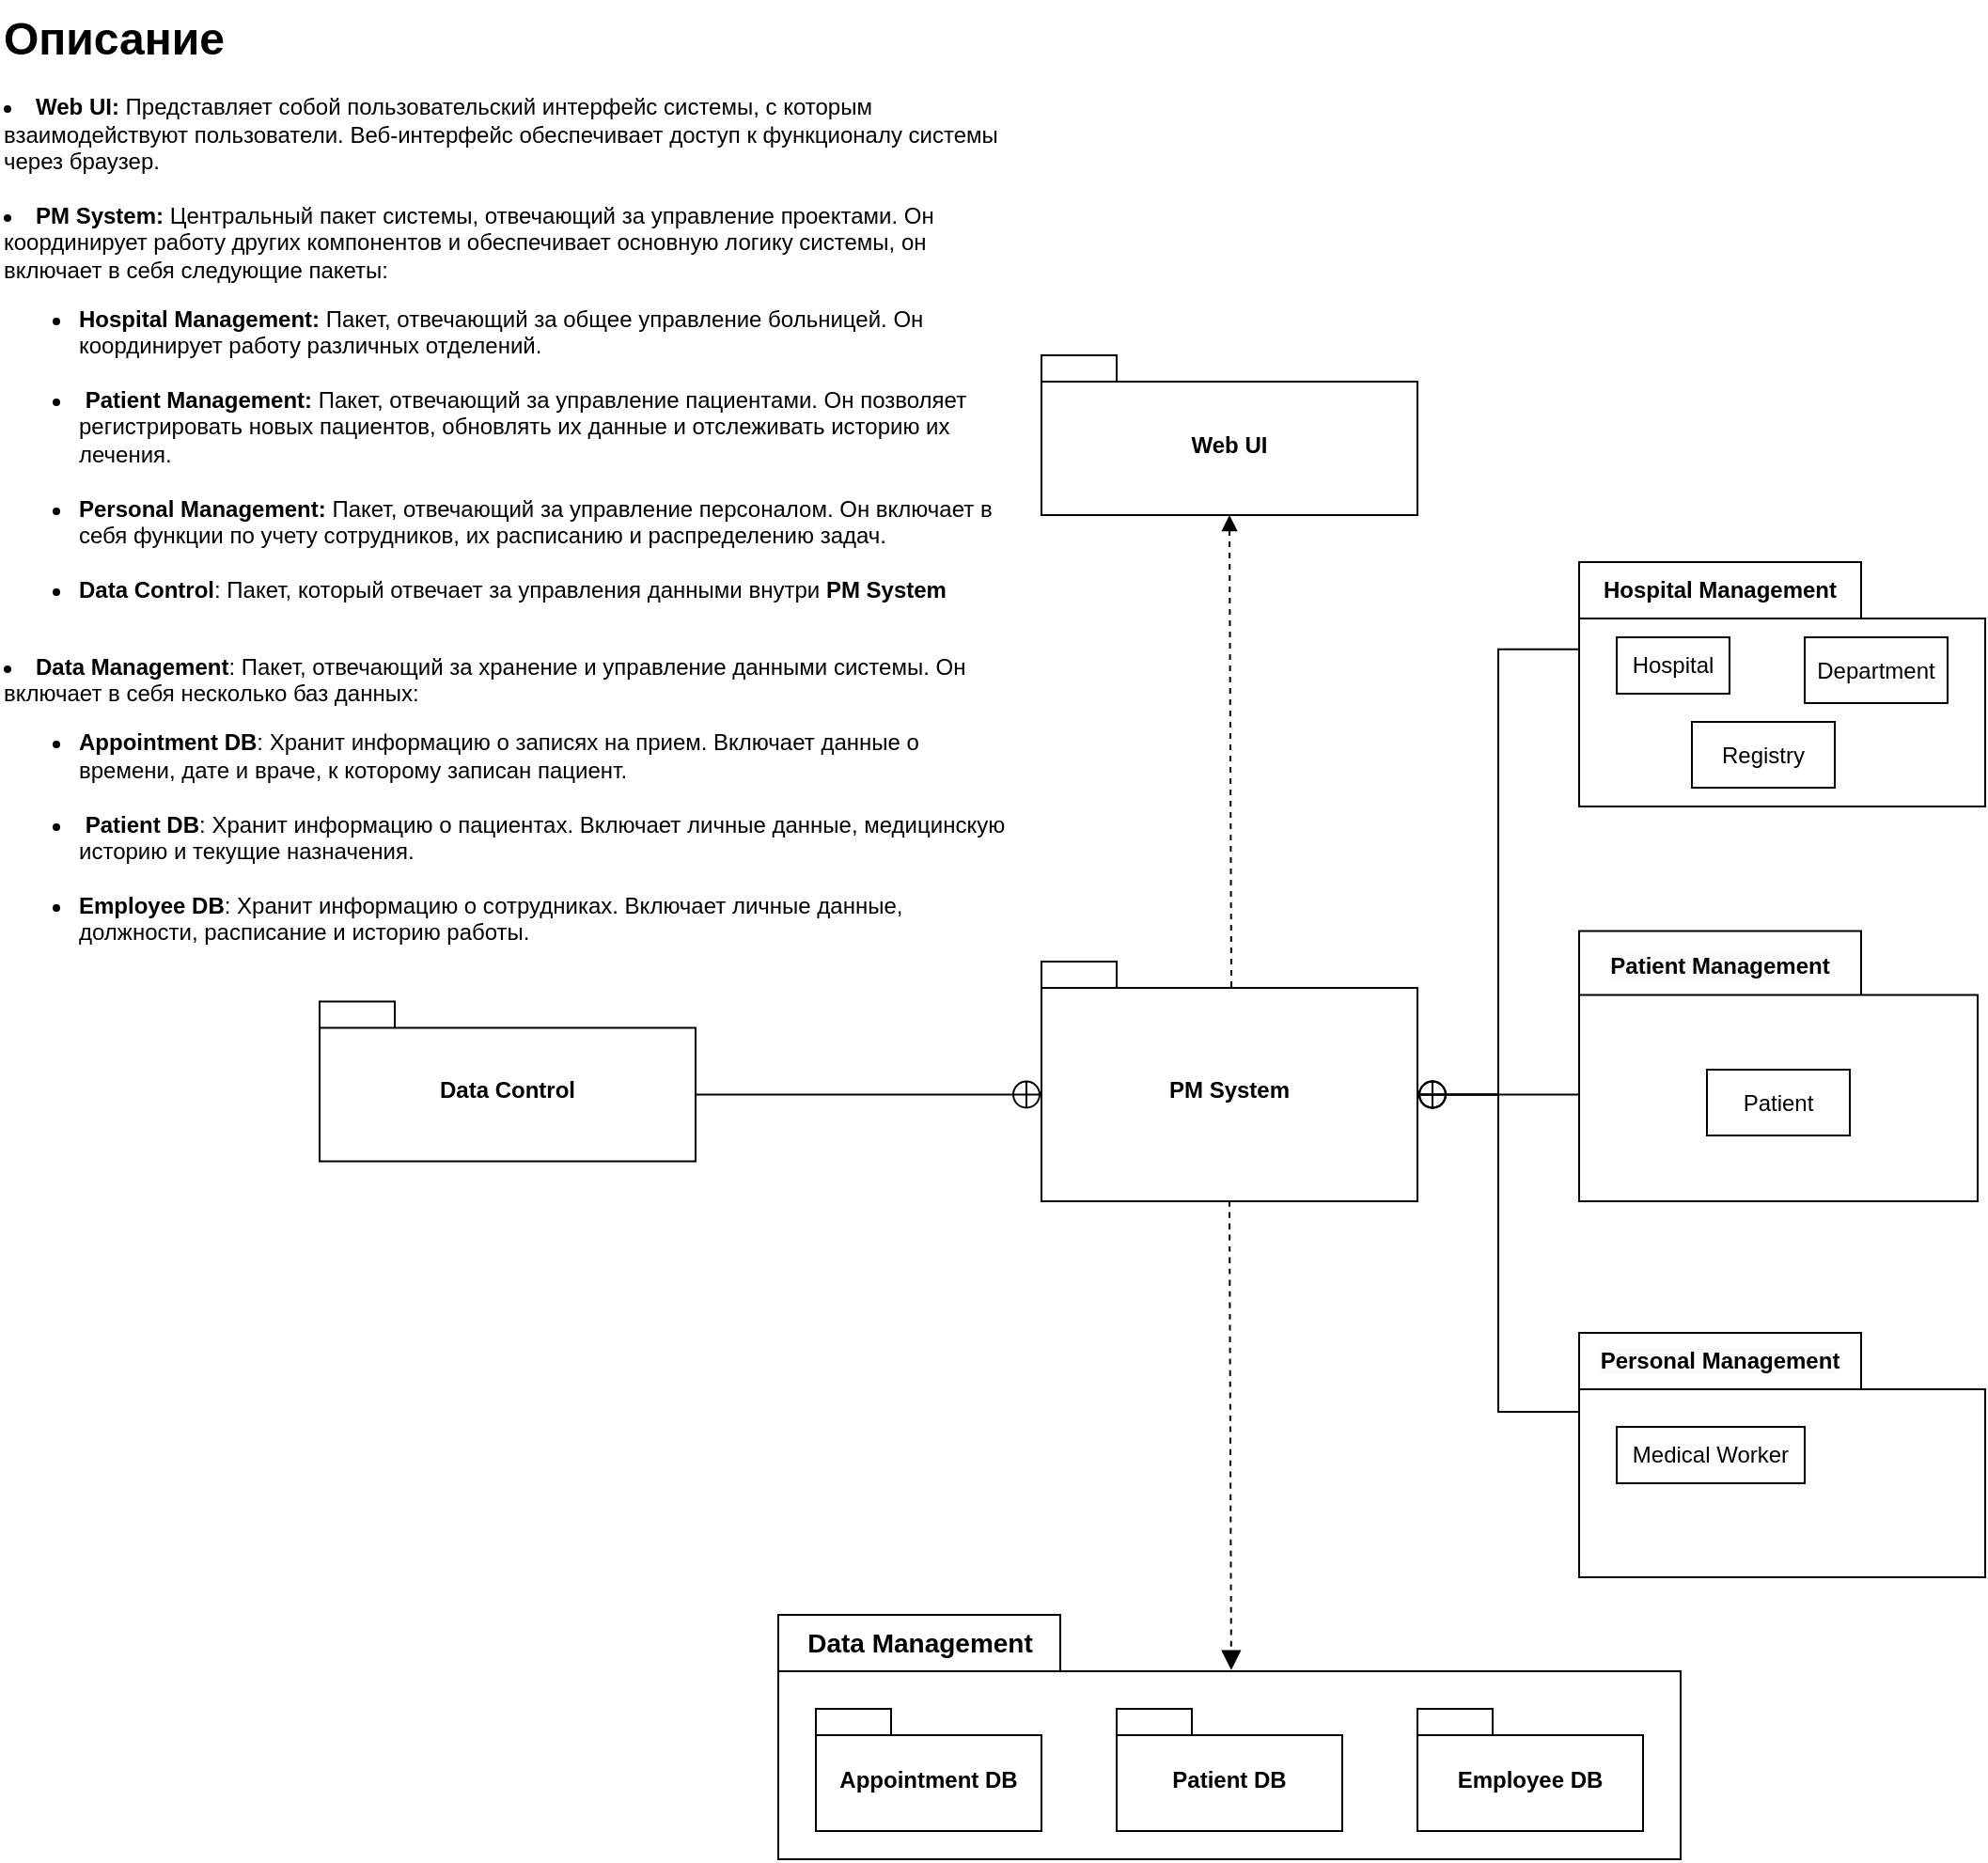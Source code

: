 <mxfile version="24.9.1" pages="3">
  <diagram name="PD" id="aSBptf9ghan6Mz4d21N_">
    <mxGraphModel dx="2206" dy="3084" grid="1" gridSize="10" guides="1" tooltips="1" connect="1" arrows="1" fold="1" page="1" pageScale="1" pageWidth="827" pageHeight="1169" math="0" shadow="0">
      <root>
        <mxCell id="0" />
        <mxCell id="1" parent="0" />
        <mxCell id="ogs_vC3EqoCR6m5ORWt2-5" value="PM System" style="shape=folder;fontStyle=1;spacingTop=10;tabWidth=40;tabHeight=14;tabPosition=left;html=1;whiteSpace=wrap;" parent="1" vertex="1">
          <mxGeometry x="-16" y="-727.5" width="200" height="127.5" as="geometry" />
        </mxCell>
        <mxCell id="ogs_vC3EqoCR6m5ORWt2-6" value="" style="shape=folder;fontStyle=1;spacingTop=10;tabWidth=150;tabHeight=30;tabPosition=left;html=1;whiteSpace=wrap;" parent="1" vertex="1">
          <mxGeometry x="-156" y="-380" width="480" height="130" as="geometry" />
        </mxCell>
        <mxCell id="ogs_vC3EqoCR6m5ORWt2-8" value="&lt;font style=&quot;font-size: 14px;&quot;&gt;Data Management&lt;/font&gt;" style="text;align=center;fontStyle=1;verticalAlign=middle;spacingLeft=3;spacingRight=3;strokeColor=none;rotatable=0;points=[[0,0.5],[1,0.5]];portConstraint=eastwest;html=1;" parent="1" vertex="1">
          <mxGeometry x="-156" y="-380" width="150" height="30" as="geometry" />
        </mxCell>
        <mxCell id="ogs_vC3EqoCR6m5ORWt2-4" value="Patient DB" style="shape=folder;fontStyle=1;spacingTop=10;tabWidth=40;tabHeight=14;tabPosition=left;html=1;whiteSpace=wrap;" parent="1" vertex="1">
          <mxGeometry x="24" y="-330" width="120" height="65" as="geometry" />
        </mxCell>
        <mxCell id="ogs_vC3EqoCR6m5ORWt2-9" value="Appointment DB" style="shape=folder;fontStyle=1;spacingTop=10;tabWidth=40;tabHeight=14;tabPosition=left;html=1;whiteSpace=wrap;" parent="1" vertex="1">
          <mxGeometry x="-136" y="-330" width="120" height="65" as="geometry" />
        </mxCell>
        <mxCell id="ogs_vC3EqoCR6m5ORWt2-12" value="Employee DB" style="shape=folder;fontStyle=1;spacingTop=10;tabWidth=40;tabHeight=14;tabPosition=left;html=1;whiteSpace=wrap;" parent="1" vertex="1">
          <mxGeometry x="184" y="-330" width="120" height="65" as="geometry" />
        </mxCell>
        <mxCell id="ogs_vC3EqoCR6m5ORWt2-14" value="" style="shape=folder;fontStyle=1;spacingTop=10;tabWidth=150;tabHeight=34;tabPosition=left;html=1;whiteSpace=wrap;" parent="1" vertex="1">
          <mxGeometry x="270" y="-743.75" width="212" height="143.75" as="geometry" />
        </mxCell>
        <mxCell id="ogs_vC3EqoCR6m5ORWt2-15" value="" style="shape=folder;fontStyle=1;spacingTop=10;tabWidth=150;tabHeight=30;tabPosition=left;html=1;whiteSpace=wrap;" parent="1" vertex="1">
          <mxGeometry x="270" y="-530" width="216" height="130" as="geometry" />
        </mxCell>
        <mxCell id="ogs_vC3EqoCR6m5ORWt2-17" value="" style="endArrow=none;startArrow=circlePlus;endFill=0;startFill=0;endSize=8;html=1;rounded=0;exitX=0;exitY=0;exitDx=200;exitDy=70.75;exitPerimeter=0;entryX=0;entryY=0;entryDx=0;entryDy=87;entryPerimeter=0;edgeStyle=orthogonalEdgeStyle;" parent="1" source="ogs_vC3EqoCR6m5ORWt2-5" target="ogs_vC3EqoCR6m5ORWt2-14" edge="1">
          <mxGeometry width="160" relative="1" as="geometry">
            <mxPoint x="194" y="-647" as="sourcePoint" />
            <mxPoint x="334" y="-728" as="targetPoint" />
          </mxGeometry>
        </mxCell>
        <mxCell id="ogs_vC3EqoCR6m5ORWt2-18" value="" style="endArrow=none;startArrow=circlePlus;endFill=0;startFill=0;endSize=8;html=1;rounded=0;exitX=0;exitY=0;exitDx=200;exitDy=70.75;exitPerimeter=0;entryX=0;entryY=0;entryDx=0;entryDy=42;entryPerimeter=0;edgeStyle=orthogonalEdgeStyle;" parent="1" source="ogs_vC3EqoCR6m5ORWt2-5" target="ogs_vC3EqoCR6m5ORWt2-15" edge="1">
          <mxGeometry width="160" relative="1" as="geometry">
            <mxPoint x="194" y="-647" as="sourcePoint" />
            <mxPoint x="334" y="-728" as="targetPoint" />
          </mxGeometry>
        </mxCell>
        <mxCell id="ogs_vC3EqoCR6m5ORWt2-19" value="Web UI" style="shape=folder;fontStyle=1;spacingTop=10;tabWidth=40;tabHeight=14;tabPosition=left;html=1;whiteSpace=wrap;" parent="1" vertex="1">
          <mxGeometry x="-16" y="-1050" width="200" height="85" as="geometry" />
        </mxCell>
        <mxCell id="ogs_vC3EqoCR6m5ORWt2-20" value="" style="html=1;verticalAlign=bottom;labelBackgroundColor=none;endArrow=block;endFill=1;dashed=1;rounded=0;exitX=0.505;exitY=0.106;exitDx=0;exitDy=0;exitPerimeter=0;entryX=0.5;entryY=1;entryDx=0;entryDy=0;entryPerimeter=0;" parent="1" source="ogs_vC3EqoCR6m5ORWt2-5" target="ogs_vC3EqoCR6m5ORWt2-19" edge="1">
          <mxGeometry width="160" relative="1" as="geometry">
            <mxPoint x="4" y="-730" as="sourcePoint" />
            <mxPoint x="164" y="-730" as="targetPoint" />
          </mxGeometry>
        </mxCell>
        <mxCell id="34QgmzkgX8i6SYZWp5cF-1" value="" style="shape=folder;fontStyle=1;spacingTop=10;tabWidth=150;tabHeight=30;tabPosition=left;html=1;whiteSpace=wrap;" parent="1" vertex="1">
          <mxGeometry x="270" y="-940" width="216" height="130" as="geometry" />
        </mxCell>
        <mxCell id="34QgmzkgX8i6SYZWp5cF-2" value="" style="endArrow=none;startArrow=circlePlus;endFill=0;startFill=0;endSize=8;html=1;rounded=0;exitX=0;exitY=0;exitDx=200;exitDy=70.75;exitPerimeter=0;entryX=0;entryY=0;entryDx=0;entryDy=46.375;entryPerimeter=0;edgeStyle=orthogonalEdgeStyle;" parent="1" source="ogs_vC3EqoCR6m5ORWt2-5" target="34QgmzkgX8i6SYZWp5cF-1" edge="1">
          <mxGeometry width="160" relative="1" as="geometry">
            <mxPoint x="194" y="-647" as="sourcePoint" />
            <mxPoint x="334" y="-538" as="targetPoint" />
          </mxGeometry>
        </mxCell>
        <mxCell id="Xi6jY8Q6DWLJ2CRSD1dy-1" value="&lt;b&gt;&lt;font style=&quot;font-size: 24px;&quot;&gt;Описание&lt;/font&gt;&lt;/b&gt;&lt;div&gt;&lt;b&gt;&lt;br&gt;&lt;/b&gt;&lt;/div&gt;&lt;div&gt;&lt;li data-sourcepos=&quot;7:1-7:179&quot;&gt;&lt;strong&gt;Web UI:&lt;/strong&gt;&amp;nbsp;Представляет собой пользовательский интерфейс системы, с которым взаимодействуют пользователи. Веб-интерфейс обеспечивает доступ к функционалу системы через браузер.&lt;br&gt;&lt;br&gt;&lt;/li&gt;&lt;li data-sourcepos=&quot;8:1-8:165&quot;&gt;&lt;strong style=&quot;background-color: initial;&quot;&gt;PM System:&lt;/strong&gt;&lt;span style=&quot;background-color: initial;&quot;&gt;&amp;nbsp;&lt;/span&gt;&lt;span style=&quot;background-color: initial;&quot;&gt;Центральный пакет системы, отвечающий за управление проектами. Он координирует работу других компонентов и обеспечивает основную логику системы, он включает в себя следующие пакеты:&lt;/span&gt;&lt;/li&gt;&lt;ul data-sourcepos=&quot;10:5-12:55&quot;&gt;&lt;li&gt;&lt;strong&gt;&lt;span style=&quot;text-align: center;&quot;&gt;Hospital Management&lt;/span&gt;:&lt;/strong&gt;&amp;nbsp;Пакет, отвечающий за общее управление больницей. Он координирует работу различных отделений.&lt;br&gt;&lt;br&gt;&lt;/li&gt;&lt;li&gt;&amp;nbsp;&lt;strong&gt;&lt;span style=&quot;text-align: center;&quot;&gt;Patient Management&lt;/span&gt;:&lt;/strong&gt;&amp;nbsp;Пакет, отвечающий за управление пациентами. Он позволяет регистрировать новых пациентов, обновлять их данные и отслеживать историю их лечения.&lt;br&gt;&lt;br&gt;&lt;/li&gt;&lt;li&gt;&lt;strong&gt;&lt;span style=&quot;text-align: center;&quot;&gt;Personal Management&lt;/span&gt;:&lt;/strong&gt;&amp;nbsp;Пакет, отвечающий за управление персоналом. Он включает в себя функции по учету сотрудников, их расписанию и распределению задач.&lt;br&gt;&lt;br&gt;&lt;/li&gt;&lt;li&gt;&lt;b&gt;Data Control&lt;/b&gt;: Пакет, который отвечает за управления данными внутри&amp;nbsp;&lt;b&gt;PM System&lt;/b&gt;&lt;/li&gt;&lt;/ul&gt;&lt;span style=&quot;background-color: initial;&quot;&gt;&lt;br&gt;&lt;/span&gt;&lt;li data-sourcepos=&quot;8:1-8:165&quot;&gt;&lt;b&gt;Data Management&lt;/b&gt;:&amp;nbsp;Пакет, отвечающий за хранение и управление данными системы. Он включает в себя несколько баз данных:&lt;/li&gt;&lt;ul data-sourcepos=&quot;10:5-12:55&quot;&gt;&lt;li&gt;&lt;b&gt;Appointment DB&lt;/b&gt;: Хранит информацию о записях на прием. Включает данные о времени, дате и враче, к которому записан пациент.&lt;br&gt;&lt;br&gt;&lt;/li&gt;&lt;li&gt;&amp;nbsp;&lt;b&gt;Patient DB&lt;/b&gt;: Хранит информацию о пациентах. Включает личные данные, медицинскую историю и текущие назначения.&lt;br&gt;&lt;br&gt;&lt;/li&gt;&lt;li&gt;&lt;b&gt;Employee DB&lt;/b&gt;: Хранит информацию о сотрудниках. Включает личные данные, должности, расписание и историю работы.&lt;/li&gt;&lt;/ul&gt;&lt;/div&gt;" style="text;whiteSpace=wrap;html=1;" parent="1" vertex="1">
          <mxGeometry x="-570" y="-1238.75" width="540" height="508.75" as="geometry" />
        </mxCell>
        <mxCell id="Xi6jY8Q6DWLJ2CRSD1dy-4" value="&lt;span style=&quot;font-weight: 700;&quot;&gt;Hospital Management&lt;/span&gt;" style="text;html=1;align=center;verticalAlign=middle;whiteSpace=wrap;rounded=0;" parent="1" vertex="1">
          <mxGeometry x="270" y="-940" width="150" height="30" as="geometry" />
        </mxCell>
        <mxCell id="Xi6jY8Q6DWLJ2CRSD1dy-5" value="&lt;span style=&quot;color: rgb(0, 0, 0); font-family: Helvetica; font-size: 12px; font-style: normal; font-variant-ligatures: normal; font-variant-caps: normal; font-weight: 700; letter-spacing: normal; orphans: 2; text-align: center; text-indent: 0px; text-transform: none; widows: 2; word-spacing: 0px; -webkit-text-stroke-width: 0px; white-space: normal; background-color: rgb(251, 251, 251); text-decoration-thickness: initial; text-decoration-style: initial; text-decoration-color: initial; display: inline !important; float: none;&quot;&gt;Patient Management&lt;/span&gt;" style="text;html=1;align=center;verticalAlign=middle;whiteSpace=wrap;rounded=0;" parent="1" vertex="1">
          <mxGeometry x="270" y="-740" width="150" height="30" as="geometry" />
        </mxCell>
        <mxCell id="Xi6jY8Q6DWLJ2CRSD1dy-6" value="&lt;span style=&quot;color: rgb(0, 0, 0); font-family: Helvetica; font-size: 12px; font-style: normal; font-variant-ligatures: normal; font-variant-caps: normal; font-weight: 700; letter-spacing: normal; orphans: 2; text-align: center; text-indent: 0px; text-transform: none; widows: 2; word-spacing: 0px; -webkit-text-stroke-width: 0px; white-space: normal; background-color: rgb(251, 251, 251); text-decoration-thickness: initial; text-decoration-style: initial; text-decoration-color: initial; display: inline !important; float: none;&quot;&gt;Personal Management&lt;/span&gt;" style="text;html=1;align=center;verticalAlign=middle;whiteSpace=wrap;rounded=0;" parent="1" vertex="1">
          <mxGeometry x="270" y="-530" width="150" height="30" as="geometry" />
        </mxCell>
        <mxCell id="Xi6jY8Q6DWLJ2CRSD1dy-8" value="Department" style="rounded=0;whiteSpace=wrap;html=1;" parent="1" vertex="1">
          <mxGeometry x="390" y="-900" width="76" height="35" as="geometry" />
        </mxCell>
        <mxCell id="Xi6jY8Q6DWLJ2CRSD1dy-9" value="Registry" style="rounded=0;whiteSpace=wrap;html=1;" parent="1" vertex="1">
          <mxGeometry x="330" y="-855" width="76" height="35" as="geometry" />
        </mxCell>
        <mxCell id="Xi6jY8Q6DWLJ2CRSD1dy-10" value="Medical Worker" style="rounded=0;whiteSpace=wrap;html=1;" parent="1" vertex="1">
          <mxGeometry x="290" y="-480" width="100" height="30" as="geometry" />
        </mxCell>
        <mxCell id="Xi6jY8Q6DWLJ2CRSD1dy-11" value="Hospital" style="rounded=0;whiteSpace=wrap;html=1;" parent="1" vertex="1">
          <mxGeometry x="290" y="-900" width="60" height="30" as="geometry" />
        </mxCell>
        <mxCell id="Xi6jY8Q6DWLJ2CRSD1dy-12" value="Patient" style="rounded=0;whiteSpace=wrap;html=1;" parent="1" vertex="1">
          <mxGeometry x="338" y="-670" width="76" height="35" as="geometry" />
        </mxCell>
        <mxCell id="ZsFxPRQCoqty3QuOFXwJ-2" value="Data Control" style="shape=folder;fontStyle=1;spacingTop=10;tabWidth=40;tabHeight=14;tabPosition=left;html=1;whiteSpace=wrap;" parent="1" vertex="1">
          <mxGeometry x="-400" y="-706.25" width="200" height="85" as="geometry" />
        </mxCell>
        <mxCell id="ZsFxPRQCoqty3QuOFXwJ-3" value="" style="endArrow=none;startArrow=circlePlus;endFill=0;startFill=0;endSize=8;html=1;rounded=0;exitX=0;exitY=0;exitDx=0;exitDy=70.75;exitPerimeter=0;edgeStyle=orthogonalEdgeStyle;entryX=0;entryY=0;entryDx=200;entryDy=49.5;entryPerimeter=0;" parent="1" source="ogs_vC3EqoCR6m5ORWt2-5" target="ZsFxPRQCoqty3QuOFXwJ-2" edge="1">
          <mxGeometry width="160" relative="1" as="geometry">
            <mxPoint x="194" y="-647" as="sourcePoint" />
            <mxPoint x="280" y="-884" as="targetPoint" />
          </mxGeometry>
        </mxCell>
        <mxCell id="ZsFxPRQCoqty3QuOFXwJ-6" style="edgeStyle=none;curved=1;rounded=0;orthogonalLoop=1;jettySize=auto;html=1;exitX=0.5;exitY=1;exitDx=0;exitDy=0;exitPerimeter=0;entryX=0.502;entryY=0.226;entryDx=0;entryDy=0;entryPerimeter=0;fontSize=12;startSize=8;endSize=8;endArrow=block;endFill=1;dashed=1;" parent="1" source="ogs_vC3EqoCR6m5ORWt2-5" target="ogs_vC3EqoCR6m5ORWt2-6" edge="1">
          <mxGeometry relative="1" as="geometry" />
        </mxCell>
      </root>
    </mxGraphModel>
  </diagram>
  <diagram id="u4wr_5_swHDE5P8ldHbZ" name="CD">
    <mxGraphModel dx="1611" dy="1915" grid="1" gridSize="10" guides="1" tooltips="1" connect="1" arrows="1" fold="1" page="1" pageScale="1" pageWidth="827" pageHeight="1169" math="0" shadow="0">
      <root>
        <mxCell id="0" />
        <mxCell id="1" parent="0" />
        <mxCell id="NV_tJawwi4tU_OUW1e4d-34" value="&lt;p style=&quot;margin:0px;margin-top:6px;text-align:center;&quot;&gt;&lt;b&gt;Component&lt;/b&gt;&lt;/p&gt;&lt;p style=&quot;margin:0px;margin-top:6px;text-align:center;&quot;&gt;&lt;b&gt;PM System&lt;/b&gt;&lt;/p&gt;&lt;hr size=&quot;1&quot; style=&quot;border-style:solid;&quot;&gt;&lt;p style=&quot;margin:0px;margin-left:8px;&quot;&gt;&lt;br&gt;&lt;/p&gt;" style="align=left;overflow=fill;html=1;dropTarget=0;whiteSpace=wrap;" parent="1" vertex="1">
          <mxGeometry x="-703" y="-1150" width="955" height="630" as="geometry" />
        </mxCell>
        <mxCell id="NV_tJawwi4tU_OUW1e4d-35" value="" style="shape=component;jettyWidth=8;jettyHeight=4;" parent="NV_tJawwi4tU_OUW1e4d-34" vertex="1">
          <mxGeometry x="1" width="20" height="20" relative="1" as="geometry">
            <mxPoint x="-24" y="4" as="offset" />
          </mxGeometry>
        </mxCell>
        <mxCell id="EM3p1Q0ZwaC3vJSi03-o-10" style="rounded=0;orthogonalLoop=1;jettySize=auto;html=1;exitX=0.25;exitY=1;exitDx=0;exitDy=0;entryX=0.5;entryY=0;entryDx=0;entryDy=0;endArrow=block;endFill=1;dashed=1;" parent="1" source="sA3wPK3RGLXml16T4MuV-7" target="rAJp6BjKxM1Rqkxr1ovg-1" edge="1">
          <mxGeometry relative="1" as="geometry" />
        </mxCell>
        <mxCell id="EM3p1Q0ZwaC3vJSi03-o-11" style="rounded=0;orthogonalLoop=1;jettySize=auto;html=1;exitX=0.75;exitY=1;exitDx=0;exitDy=0;entryX=0.5;entryY=0;entryDx=0;entryDy=0;endArrow=block;endFill=1;dashed=1;" parent="1" source="sA3wPK3RGLXml16T4MuV-7" target="NV_tJawwi4tU_OUW1e4d-1" edge="1">
          <mxGeometry relative="1" as="geometry" />
        </mxCell>
        <mxCell id="sA3wPK3RGLXml16T4MuV-7" value="&lt;p style=&quot;margin:0px;margin-top:6px;text-align:center;&quot;&gt;&lt;b&gt;Component&lt;/b&gt;&lt;/p&gt;&lt;p style=&quot;margin:0px;margin-top:6px;text-align:center;&quot;&gt;&lt;b&gt;Hospital Management&lt;/b&gt;&lt;/p&gt;&lt;hr size=&quot;1&quot; style=&quot;border-style:solid;&quot;&gt;&lt;p style=&quot;margin:0px;margin-left:8px;&quot;&gt;&lt;br&gt;&lt;/p&gt;" style="align=left;overflow=fill;html=1;dropTarget=0;whiteSpace=wrap;" parent="1" vertex="1">
          <mxGeometry x="-519" y="-1070" width="710" height="330" as="geometry" />
        </mxCell>
        <mxCell id="sA3wPK3RGLXml16T4MuV-8" value="" style="shape=component;jettyWidth=8;jettyHeight=4;" parent="sA3wPK3RGLXml16T4MuV-7" vertex="1">
          <mxGeometry x="1" width="20" height="20" relative="1" as="geometry">
            <mxPoint x="-24" y="4" as="offset" />
          </mxGeometry>
        </mxCell>
        <mxCell id="1Bfv3Lk06PUdFgRj30_a-1" value="&lt;b&gt;«Component»&lt;br&gt;Registry&lt;/b&gt;" style="html=1;dropTarget=0;whiteSpace=wrap;" parent="1" vertex="1">
          <mxGeometry x="-474" y="-860" width="180" height="90" as="geometry" />
        </mxCell>
        <mxCell id="1Bfv3Lk06PUdFgRj30_a-2" value="" style="shape=module;jettyWidth=8;jettyHeight=4;" parent="1Bfv3Lk06PUdFgRj30_a-1" vertex="1">
          <mxGeometry x="1" width="20" height="20" relative="1" as="geometry">
            <mxPoint x="-27" y="7" as="offset" />
          </mxGeometry>
        </mxCell>
        <mxCell id="1Bfv3Lk06PUdFgRj30_a-3" value="«&lt;b&gt;Component&lt;/b&gt;»&lt;br&gt;&lt;b&gt;Hospital&lt;/b&gt;" style="html=1;dropTarget=0;whiteSpace=wrap;" parent="1" vertex="1">
          <mxGeometry x="-275.5" y="-1000" width="180" height="90" as="geometry" />
        </mxCell>
        <mxCell id="1Bfv3Lk06PUdFgRj30_a-4" value="" style="shape=module;jettyWidth=8;jettyHeight=4;" parent="1Bfv3Lk06PUdFgRj30_a-3" vertex="1">
          <mxGeometry x="1" width="20" height="20" relative="1" as="geometry">
            <mxPoint x="-27" y="7" as="offset" />
          </mxGeometry>
        </mxCell>
        <mxCell id="1Bfv3Lk06PUdFgRj30_a-5" value="&lt;b&gt;«Component»&lt;br&gt;Department&lt;/b&gt;" style="html=1;dropTarget=0;whiteSpace=wrap;" parent="1" vertex="1">
          <mxGeometry x="-59" y="-860" width="180" height="90" as="geometry" />
        </mxCell>
        <mxCell id="1Bfv3Lk06PUdFgRj30_a-6" value="" style="shape=module;jettyWidth=8;jettyHeight=4;" parent="1Bfv3Lk06PUdFgRj30_a-5" vertex="1">
          <mxGeometry x="1" width="20" height="20" relative="1" as="geometry">
            <mxPoint x="-27" y="7" as="offset" />
          </mxGeometry>
        </mxCell>
        <mxCell id="1Bfv3Lk06PUdFgRj30_a-12" style="edgeStyle=orthogonalEdgeStyle;rounded=0;orthogonalLoop=1;jettySize=auto;html=1;exitX=0;exitY=0.5;exitDx=0;exitDy=0;entryX=1;entryY=0.5;entryDx=0;entryDy=0;endArrow=none;endFill=0;" parent="1" source="1Bfv3Lk06PUdFgRj30_a-7" target="1Bfv3Lk06PUdFgRj30_a-17" edge="1">
          <mxGeometry relative="1" as="geometry">
            <mxPoint x="-505" y="-815" as="targetPoint" />
          </mxGeometry>
        </mxCell>
        <mxCell id="1Bfv3Lk06PUdFgRj30_a-7" value="" style="fontStyle=0;labelPosition=right;verticalLabelPosition=middle;align=left;verticalAlign=middle;spacingLeft=2;" parent="1" vertex="1">
          <mxGeometry x="-489" y="-830" width="30" height="30" as="geometry" />
        </mxCell>
        <mxCell id="1Bfv3Lk06PUdFgRj30_a-14" value="" style="rounded=0;orthogonalLoop=1;jettySize=auto;html=1;endArrow=halfCircle;endFill=0;endSize=6;strokeWidth=1;sketch=0;exitX=0.25;exitY=1;exitDx=0;exitDy=0;" parent="1" source="1Bfv3Lk06PUdFgRj30_a-3" target="1Bfv3Lk06PUdFgRj30_a-16" edge="1">
          <mxGeometry relative="1" as="geometry">
            <mxPoint x="-239" y="-965" as="sourcePoint" />
          </mxGeometry>
        </mxCell>
        <mxCell id="1Bfv3Lk06PUdFgRj30_a-15" value="" style="rounded=0;orthogonalLoop=1;jettySize=auto;html=1;endArrow=oval;endFill=0;sketch=0;sourcePerimeterSpacing=0;targetPerimeterSpacing=0;endSize=10;exitX=1;exitY=0;exitDx=0;exitDy=0;" parent="1" source="1Bfv3Lk06PUdFgRj30_a-1" target="1Bfv3Lk06PUdFgRj30_a-16" edge="1">
          <mxGeometry relative="1" as="geometry">
            <mxPoint x="-279" y="-965" as="sourcePoint" />
          </mxGeometry>
        </mxCell>
        <mxCell id="1Bfv3Lk06PUdFgRj30_a-16" value="" style="ellipse;whiteSpace=wrap;html=1;align=center;aspect=fixed;fillColor=none;strokeColor=none;resizable=0;perimeter=centerPerimeter;rotatable=0;allowArrows=0;points=[];outlineConnect=1;" parent="1" vertex="1">
          <mxGeometry x="-279" y="-890" width="10" height="10" as="geometry" />
        </mxCell>
        <mxCell id="1Bfv3Lk06PUdFgRj30_a-17" value="" style="html=1;rounded=0;" parent="1" vertex="1">
          <mxGeometry x="-534" y="-830" width="30" height="30" as="geometry" />
        </mxCell>
        <mxCell id="1Bfv3Lk06PUdFgRj30_a-18" value="" style="endArrow=none;html=1;rounded=0;align=center;verticalAlign=top;endFill=0;labelBackgroundColor=none;endSize=2;entryX=1;entryY=0.5;entryDx=0;entryDy=0;" parent="1" source="1Bfv3Lk06PUdFgRj30_a-17" target="EM3p1Q0ZwaC3vJSi03-o-4" edge="1">
          <mxGeometry relative="1" as="geometry">
            <mxPoint x="-684" y="-815" as="targetPoint" />
          </mxGeometry>
        </mxCell>
        <mxCell id="1Bfv3Lk06PUdFgRj30_a-20" value="IRegistry" style="text;html=1;align=center;verticalAlign=middle;whiteSpace=wrap;rounded=0;" parent="1" vertex="1">
          <mxGeometry x="-803" y="-860" width="60" height="30" as="geometry" />
        </mxCell>
        <mxCell id="1Bfv3Lk06PUdFgRj30_a-21" value="Patient Enroll" style="text;html=1;align=center;verticalAlign=middle;whiteSpace=wrap;rounded=0;" parent="1" vertex="1">
          <mxGeometry x="-369" y="-910" width="90" height="30" as="geometry" />
        </mxCell>
        <mxCell id="TrD0vCNnvBDbgZHTtpCE-4" value="" style="rounded=0;orthogonalLoop=1;jettySize=auto;html=1;endArrow=halfCircle;endFill=0;endSize=6;strokeWidth=1;sketch=0;exitX=0.75;exitY=1;exitDx=0;exitDy=0;" parent="1" source="1Bfv3Lk06PUdFgRj30_a-3" target="TrD0vCNnvBDbgZHTtpCE-6" edge="1">
          <mxGeometry relative="1" as="geometry">
            <mxPoint x="-9" y="-955" as="sourcePoint" />
          </mxGeometry>
        </mxCell>
        <mxCell id="TrD0vCNnvBDbgZHTtpCE-5" value="" style="rounded=0;orthogonalLoop=1;jettySize=auto;html=1;endArrow=oval;endFill=0;sketch=0;sourcePerimeterSpacing=0;targetPerimeterSpacing=0;endSize=10;exitX=0;exitY=0;exitDx=0;exitDy=0;" parent="1" source="1Bfv3Lk06PUdFgRj30_a-5" target="TrD0vCNnvBDbgZHTtpCE-6" edge="1">
          <mxGeometry relative="1" as="geometry">
            <mxPoint x="-49" y="-955" as="sourcePoint" />
          </mxGeometry>
        </mxCell>
        <mxCell id="TrD0vCNnvBDbgZHTtpCE-6" value="" style="ellipse;whiteSpace=wrap;html=1;align=center;aspect=fixed;fillColor=none;strokeColor=none;resizable=0;perimeter=centerPerimeter;rotatable=0;allowArrows=0;points=[];outlineConnect=1;" parent="1" vertex="1">
          <mxGeometry x="-89" y="-900" width="10" height="10" as="geometry" />
        </mxCell>
        <mxCell id="TrD0vCNnvBDbgZHTtpCE-7" value="Employers Control" style="text;html=1;align=center;verticalAlign=middle;whiteSpace=wrap;rounded=0;" parent="1" vertex="1">
          <mxGeometry x="-69" y="-920" width="60" height="30" as="geometry" />
        </mxCell>
        <mxCell id="rAJp6BjKxM1Rqkxr1ovg-1" value="«&lt;b&gt;Component&lt;/b&gt;»&lt;br&gt;&lt;span style=&quot;font-weight: 700;&quot;&gt;Patient Management&lt;/span&gt;" style="html=1;dropTarget=0;whiteSpace=wrap;" parent="1" vertex="1">
          <mxGeometry x="-566.5" y="-670.5" width="180" height="90" as="geometry" />
        </mxCell>
        <mxCell id="rAJp6BjKxM1Rqkxr1ovg-2" value="" style="shape=module;jettyWidth=8;jettyHeight=4;" parent="rAJp6BjKxM1Rqkxr1ovg-1" vertex="1">
          <mxGeometry x="1" width="20" height="20" relative="1" as="geometry">
            <mxPoint x="-27" y="7" as="offset" />
          </mxGeometry>
        </mxCell>
        <mxCell id="NV_tJawwi4tU_OUW1e4d-1" value="«&lt;b&gt;Component&lt;/b&gt;»&lt;br&gt;&lt;span style=&quot;font-weight: 700;&quot;&gt;Personal Management&lt;/span&gt;" style="html=1;dropTarget=0;whiteSpace=wrap;" parent="1" vertex="1">
          <mxGeometry x="58.5" y="-670.5" width="180" height="90" as="geometry" />
        </mxCell>
        <mxCell id="NV_tJawwi4tU_OUW1e4d-2" value="" style="shape=module;jettyWidth=8;jettyHeight=4;" parent="NV_tJawwi4tU_OUW1e4d-1" vertex="1">
          <mxGeometry x="1" width="20" height="20" relative="1" as="geometry">
            <mxPoint x="-27" y="7" as="offset" />
          </mxGeometry>
        </mxCell>
        <mxCell id="NV_tJawwi4tU_OUW1e4d-8" value="«&lt;b&gt;Component&lt;/b&gt;»&lt;br&gt;&lt;b&gt;Appointment&lt;/b&gt;" style="html=1;dropTarget=0;whiteSpace=wrap;" parent="1" vertex="1">
          <mxGeometry x="-240.5" y="-665" width="146" height="70" as="geometry" />
        </mxCell>
        <mxCell id="NV_tJawwi4tU_OUW1e4d-9" value="" style="shape=module;jettyWidth=8;jettyHeight=4;" parent="NV_tJawwi4tU_OUW1e4d-8" vertex="1">
          <mxGeometry x="1" width="20" height="20" relative="1" as="geometry">
            <mxPoint x="-27" y="7" as="offset" />
          </mxGeometry>
        </mxCell>
        <mxCell id="NV_tJawwi4tU_OUW1e4d-11" value="" style="ellipse;whiteSpace=wrap;html=1;align=center;aspect=fixed;fillColor=none;strokeColor=none;resizable=0;perimeter=centerPerimeter;rotatable=0;allowArrows=0;points=[];outlineConnect=1;" parent="1" vertex="1">
          <mxGeometry x="-138.5" y="-690" width="10" height="10" as="geometry" />
        </mxCell>
        <mxCell id="NV_tJawwi4tU_OUW1e4d-13" value="" style="ellipse;whiteSpace=wrap;html=1;align=center;aspect=fixed;fillColor=none;strokeColor=none;resizable=0;perimeter=centerPerimeter;rotatable=0;allowArrows=0;points=[];outlineConnect=1;" parent="1" vertex="1">
          <mxGeometry x="-138.5" y="-690" width="10" height="10" as="geometry" />
        </mxCell>
        <mxCell id="NV_tJawwi4tU_OUW1e4d-15" value="" style="html=1;rounded=0;" parent="1" vertex="1">
          <mxGeometry x="-104.5" y="-630" width="20" height="20" as="geometry" />
        </mxCell>
        <mxCell id="NV_tJawwi4tU_OUW1e4d-16" value="" style="endArrow=none;html=1;rounded=0;align=center;verticalAlign=top;endFill=0;labelBackgroundColor=none;endSize=2;" parent="1" source="NV_tJawwi4tU_OUW1e4d-15" target="NV_tJawwi4tU_OUW1e4d-17" edge="1">
          <mxGeometry relative="1" as="geometry" />
        </mxCell>
        <mxCell id="NV_tJawwi4tU_OUW1e4d-17" value="" style="shape=requiredInterface;html=1;fontSize=11;align=center;fillColor=none;points=[];aspect=fixed;resizable=0;verticalAlign=bottom;labelPosition=center;verticalLabelPosition=top;flipH=1;" parent="1" vertex="1">
          <mxGeometry x="-35.5" y="-624" width="5" height="10" as="geometry" />
        </mxCell>
        <mxCell id="NV_tJawwi4tU_OUW1e4d-18" value="" style="html=1;rounded=0;" parent="1" vertex="1">
          <mxGeometry x="-248.5" y="-628" width="20" height="20" as="geometry" />
        </mxCell>
        <mxCell id="NV_tJawwi4tU_OUW1e4d-19" value="" style="endArrow=none;html=1;rounded=0;align=center;verticalAlign=top;endFill=0;labelBackgroundColor=none;endSize=2;" parent="1" source="NV_tJawwi4tU_OUW1e4d-18" target="NV_tJawwi4tU_OUW1e4d-20" edge="1">
          <mxGeometry relative="1" as="geometry" />
        </mxCell>
        <mxCell id="NV_tJawwi4tU_OUW1e4d-20" value="" style="ellipse;html=1;fontSize=11;align=center;fillColor=none;points=[];aspect=fixed;resizable=0;verticalAlign=bottom;labelPosition=center;verticalLabelPosition=top;flipH=1;" parent="1" vertex="1">
          <mxGeometry x="-301.5" y="-623" width="8" height="8" as="geometry" />
        </mxCell>
        <mxCell id="NV_tJawwi4tU_OUW1e4d-22" value="" style="endArrow=none;html=1;rounded=0;align=center;verticalAlign=top;endFill=0;labelBackgroundColor=none;endSize=2;exitX=1;exitY=0.5;exitDx=0;exitDy=0;" parent="1" source="NV_tJawwi4tU_OUW1e4d-24" target="NV_tJawwi4tU_OUW1e4d-23" edge="1">
          <mxGeometry relative="1" as="geometry">
            <mxPoint x="-303.5" y="-595.5" as="sourcePoint" />
          </mxGeometry>
        </mxCell>
        <mxCell id="NV_tJawwi4tU_OUW1e4d-23" value="" style="shape=requiredInterface;html=1;fontSize=11;align=center;fillColor=none;points=[];aspect=fixed;resizable=0;verticalAlign=bottom;labelPosition=center;verticalLabelPosition=top;flipH=1;rotation=0;" parent="1" vertex="1">
          <mxGeometry x="-306.5" y="-624" width="5" height="10" as="geometry" />
        </mxCell>
        <mxCell id="NV_tJawwi4tU_OUW1e4d-24" value="" style="html=1;rounded=0;" parent="1" vertex="1">
          <mxGeometry x="-396.5" y="-631" width="20" height="20" as="geometry" />
        </mxCell>
        <mxCell id="NV_tJawwi4tU_OUW1e4d-27" value="" style="html=1;rounded=0;" parent="1" vertex="1">
          <mxGeometry x="53.5" y="-629" width="20" height="20" as="geometry" />
        </mxCell>
        <mxCell id="NV_tJawwi4tU_OUW1e4d-28" value="" style="endArrow=none;html=1;rounded=0;align=center;verticalAlign=top;endFill=0;labelBackgroundColor=none;endSize=2;" parent="1" source="NV_tJawwi4tU_OUW1e4d-27" target="NV_tJawwi4tU_OUW1e4d-29" edge="1">
          <mxGeometry relative="1" as="geometry" />
        </mxCell>
        <mxCell id="NV_tJawwi4tU_OUW1e4d-29" value="" style="ellipse;html=1;fontSize=11;align=center;fillColor=none;points=[];aspect=fixed;resizable=0;verticalAlign=bottom;labelPosition=center;verticalLabelPosition=top;flipH=1;" parent="1" vertex="1">
          <mxGeometry x="-30.5" y="-623" width="8" height="8" as="geometry" />
        </mxCell>
        <mxCell id="NV_tJawwi4tU_OUW1e4d-32" value="IAppointment" style="text;html=1;align=center;verticalAlign=middle;whiteSpace=wrap;rounded=0;" parent="1" vertex="1">
          <mxGeometry x="-334" y="-665" width="60" height="30" as="geometry" />
        </mxCell>
        <mxCell id="NV_tJawwi4tU_OUW1e4d-33" value="IScheduleAppointment" style="text;html=1;align=center;verticalAlign=middle;whiteSpace=wrap;rounded=0;" parent="1" vertex="1">
          <mxGeometry x="-46.5" y="-660" width="60" height="30" as="geometry" />
        </mxCell>
        <mxCell id="EM3p1Q0ZwaC3vJSi03-o-4" value="" style="html=1;rounded=0;" parent="1" vertex="1">
          <mxGeometry x="-718" y="-830" width="30" height="30" as="geometry" />
        </mxCell>
        <mxCell id="EM3p1Q0ZwaC3vJSi03-o-5" value="" style="endArrow=none;html=1;rounded=0;align=center;verticalAlign=top;endFill=0;labelBackgroundColor=none;endSize=2;" parent="1" source="EM3p1Q0ZwaC3vJSi03-o-4" edge="1">
          <mxGeometry relative="1" as="geometry">
            <mxPoint x="-761" y="-815" as="targetPoint" />
          </mxGeometry>
        </mxCell>
        <mxCell id="EM3p1Q0ZwaC3vJSi03-o-6" value="" style="ellipse;html=1;fontSize=11;align=center;fillColor=none;points=[];aspect=fixed;resizable=0;verticalAlign=bottom;labelPosition=center;verticalLabelPosition=top;flipH=1;perimeterSpacing=0;strokeColor=default;shadow=0;" parent="1" vertex="1">
          <mxGeometry x="-769" y="-819" width="8" height="8" as="geometry" />
        </mxCell>
        <mxCell id="EM3p1Q0ZwaC3vJSi03-o-12" value="«&lt;b&gt;Component&lt;/b&gt;»&lt;br&gt;&lt;b&gt;Data Management&lt;/b&gt;" style="html=1;dropTarget=0;whiteSpace=wrap;" parent="1" vertex="1">
          <mxGeometry x="-703" y="-420" width="955" height="90" as="geometry" />
        </mxCell>
        <mxCell id="EM3p1Q0ZwaC3vJSi03-o-13" value="" style="shape=module;jettyWidth=8;jettyHeight=4;" parent="EM3p1Q0ZwaC3vJSi03-o-12" vertex="1">
          <mxGeometry x="1" width="20" height="20" relative="1" as="geometry">
            <mxPoint x="-27" y="7" as="offset" />
          </mxGeometry>
        </mxCell>
        <mxCell id="EM3p1Q0ZwaC3vJSi03-o-14" style="rounded=0;orthogonalLoop=1;jettySize=auto;html=1;exitX=0.5;exitY=1;exitDx=0;exitDy=0;entryX=0.5;entryY=0;entryDx=0;entryDy=0;endArrow=block;endFill=1;dashed=1;" parent="1" source="NV_tJawwi4tU_OUW1e4d-34" target="EM3p1Q0ZwaC3vJSi03-o-12" edge="1">
          <mxGeometry relative="1" as="geometry">
            <mxPoint x="24" y="-730" as="sourcePoint" />
            <mxPoint x="146" y="-535" as="targetPoint" />
          </mxGeometry>
        </mxCell>
        <mxCell id="kxWj0dfwJBvAx8vpPhkX-1" value="&lt;h1 style=&quot;margin-top: 0px;&quot;&gt;&lt;font&gt;Описание&lt;/font&gt;&lt;/h1&gt;&lt;p&gt;&lt;font style=&quot;font-size: 14px;&quot;&gt;На данной диаграмме представлены два основных компонента системы: &lt;b&gt;PM System&lt;/b&gt;&amp;nbsp;и &lt;b&gt;Data Management&lt;/b&gt;, последний отвечает за хранение и работу с данными о пациентах и сотрудниках(врачах), первый распишем подробнее ниже:&lt;/font&gt;&lt;/p&gt;&lt;p&gt;&lt;/p&gt;&lt;ul&gt;&lt;li&gt;&lt;font style=&quot;font-size: 14px;&quot;&gt;&lt;b&gt;Hospital Management&lt;/b&gt; компонент управления больницей, включает в себя компоненты &lt;b&gt;Hospital&lt;/b&gt; - сама больница, он требует интерфейсы для управления пациентами и отделениями их предоставляют&amp;nbsp;&lt;b&gt;Registry&lt;/b&gt;&amp;nbsp;и &lt;b&gt;Department, Registry&amp;nbsp;&lt;/b&gt;также предоставляет интерфейс для внешнего взаимодействия(предполагаются записи на прием и тп.)&lt;br&gt;&lt;br&gt;&lt;/font&gt;&lt;/li&gt;&lt;li&gt;&lt;font style=&quot;font-size: 14px;&quot;&gt;&lt;b&gt;Patient Management &lt;/b&gt;- компонент для взаимодействия с пациентами, требует интерфейс IAppointment&lt;br&gt;&lt;br&gt;&lt;/font&gt;&lt;/li&gt;&lt;li&gt;&lt;font style=&quot;font-size: 14px;&quot;&gt;&lt;b&gt;Personal Management&lt;/b&gt; - компонент для управления персоналом, предоставляет интерфейс для &quot;обслуживания&quot; пациента&lt;br&gt;&lt;br&gt;&lt;/font&gt;&lt;/li&gt;&lt;li&gt;&lt;font style=&quot;font-size: 14px;&quot;&gt;&lt;b&gt;Appointment&lt;/b&gt; - компонент - связующее звено между &lt;b&gt;Patient Management&lt;/b&gt; и &lt;b&gt;Personal Management&lt;/b&gt;, предоставляет интерфейс &lt;b&gt;Patient Management&lt;/b&gt; и требует интерфейс от &lt;b&gt;Personal Management&lt;/b&gt;, предполагает в себе реализацию взаимодействия медицинского персонала и пациентов на физическом уровне&lt;/font&gt;&lt;/li&gt;&lt;/ul&gt;&lt;p&gt;&lt;/p&gt;&lt;p&gt;&lt;font style=&quot;font-size: 14px;&quot;&gt;&amp;nbsp;&lt;/font&gt;&lt;/p&gt;" style="text;html=1;whiteSpace=wrap;overflow=hidden;rounded=0;" parent="1" vertex="1">
          <mxGeometry x="287" y="-1150" width="540" height="429" as="geometry" />
        </mxCell>
      </root>
    </mxGraphModel>
  </diagram>
  <diagram id="2JRktEolhZ1kJpLeAFFi" name="DD">
    <mxGraphModel dx="784" dy="746" grid="1" gridSize="10" guides="1" tooltips="1" connect="1" arrows="1" fold="1" page="1" pageScale="1" pageWidth="827" pageHeight="1169" math="0" shadow="0">
      <root>
        <mxCell id="0" />
        <mxCell id="1" parent="0" />
        <mxCell id="okp8p67QOXLGA2Up4JoW-1" value="&lt;div&gt;&lt;b&gt;&lt;u&gt;&amp;lt;&amp;lt;Device&amp;gt;&amp;gt;&lt;/u&gt;&lt;/b&gt;&lt;/div&gt;&lt;b&gt;DataBase Server&lt;/b&gt;" style="verticalAlign=top;align=center;shape=cube;size=10;direction=south;fontStyle=0;html=1;boundedLbl=1;spacingLeft=5;whiteSpace=wrap;" parent="1" vertex="1">
          <mxGeometry x="47.75" y="352" width="140" height="75" as="geometry" />
        </mxCell>
        <mxCell id="okp8p67QOXLGA2Up4JoW-7" value="&amp;nbsp;&lt;b&gt;&lt;u&gt;&amp;lt;&amp;lt;Device&amp;gt;&amp;gt;&lt;/u&gt;&lt;/b&gt;&lt;div&gt;Server&lt;/div&gt;" style="verticalAlign=top;align=center;shape=cube;size=10;direction=south;fontStyle=0;html=1;boundedLbl=1;spacingLeft=5;whiteSpace=wrap;" parent="1" vertex="1">
          <mxGeometry x="307.75" y="250" width="220" height="250" as="geometry" />
        </mxCell>
        <mxCell id="okp8p67QOXLGA2Up4JoW-26" style="edgeStyle=orthogonalEdgeStyle;rounded=0;orthogonalLoop=1;jettySize=auto;html=1;endArrow=none;endFill=0;" parent="1" source="okp8p67QOXLGA2Up4JoW-11" target="okp8p67QOXLGA2Up4JoW-25" edge="1">
          <mxGeometry relative="1" as="geometry" />
        </mxCell>
        <mxCell id="okp8p67QOXLGA2Up4JoW-11" value="&lt;div&gt;&lt;b&gt;&lt;u&gt;&amp;lt;&amp;lt;executionEnvironment&amp;gt;&amp;gt;&lt;/u&gt;&lt;/b&gt;&lt;/div&gt;&lt;b&gt;PatientManagement&lt;/b&gt;" style="verticalAlign=top;align=center;shape=cube;size=10;direction=south;fontStyle=0;html=1;boundedLbl=1;spacingLeft=5;whiteSpace=wrap;" parent="1" vertex="1">
          <mxGeometry x="317.75" y="415" width="185" height="75" as="geometry" />
        </mxCell>
        <mxCell id="okp8p67QOXLGA2Up4JoW-12" value="&lt;div&gt;&lt;b&gt;&lt;u&gt;&amp;lt;&amp;lt;executionEnvironment&amp;gt;&amp;gt;&lt;/u&gt;&lt;/b&gt;&lt;/div&gt;&lt;b&gt;RegistryManagement&lt;/b&gt;" style="verticalAlign=top;align=center;shape=cube;size=10;direction=south;fontStyle=0;html=1;boundedLbl=1;spacingLeft=5;whiteSpace=wrap;" parent="1" vertex="1">
          <mxGeometry x="317.75" y="310" width="185" height="75" as="geometry" />
        </mxCell>
        <mxCell id="okp8p67QOXLGA2Up4JoW-13" value="&lt;div&gt;&lt;b&gt;&lt;u&gt;&amp;lt;&amp;lt;Device&amp;gt;&amp;gt;&lt;/u&gt;&lt;/b&gt;&lt;/div&gt;&lt;b&gt;WebServer&lt;/b&gt;" style="verticalAlign=top;align=center;shape=cube;size=10;direction=south;fontStyle=0;html=1;boundedLbl=1;spacingLeft=5;whiteSpace=wrap;" parent="1" vertex="1">
          <mxGeometry x="681.75" y="318.25" width="130" height="58.5" as="geometry" />
        </mxCell>
        <mxCell id="okp8p67QOXLGA2Up4JoW-20" style="edgeStyle=orthogonalEdgeStyle;rounded=0;orthogonalLoop=1;jettySize=auto;html=1;endArrow=none;endFill=0;" parent="1" source="okp8p67QOXLGA2Up4JoW-24" target="okp8p67QOXLGA2Up4JoW-13" edge="1">
          <mxGeometry relative="1" as="geometry" />
        </mxCell>
        <mxCell id="okp8p67QOXLGA2Up4JoW-14" value="&lt;div&gt;&lt;b&gt;&lt;u&gt;&amp;lt;&amp;lt;Device&amp;gt;&amp;gt;&lt;/u&gt;&lt;/b&gt;&lt;/div&gt;&lt;b&gt;Browser&lt;/b&gt;" style="verticalAlign=top;align=center;shape=cube;size=10;direction=south;fontStyle=0;html=1;boundedLbl=1;spacingLeft=5;whiteSpace=wrap;" parent="1" vertex="1">
          <mxGeometry x="681.75" y="110" width="130" height="70" as="geometry" />
        </mxCell>
        <mxCell id="okp8p67QOXLGA2Up4JoW-15" style="edgeStyle=orthogonalEdgeStyle;rounded=0;orthogonalLoop=1;jettySize=auto;html=1;exitX=0;exitY=0;exitDx=32.5;exitDy=0;exitPerimeter=0;entryX=0;entryY=0;entryDx=135;entryDy=220;entryPerimeter=0;endArrow=none;endFill=0;" parent="1" source="okp8p67QOXLGA2Up4JoW-1" target="okp8p67QOXLGA2Up4JoW-7" edge="1">
          <mxGeometry relative="1" as="geometry" />
        </mxCell>
        <mxCell id="okp8p67QOXLGA2Up4JoW-17" value="&lt;font style=&quot;font-size: 14px;&quot;&gt;&amp;lt;&amp;lt;ODBC&amp;gt;&amp;gt;&lt;/font&gt;" style="text;html=1;align=center;verticalAlign=middle;whiteSpace=wrap;rounded=0;fillColor=default;" parent="1" vertex="1">
          <mxGeometry x="217.75" y="352" width="60" height="30" as="geometry" />
        </mxCell>
        <mxCell id="okp8p67QOXLGA2Up4JoW-19" style="edgeStyle=orthogonalEdgeStyle;rounded=0;orthogonalLoop=1;jettySize=auto;html=1;entryX=0.516;entryY=1.011;entryDx=0;entryDy=0;entryPerimeter=0;endArrow=none;endFill=0;" parent="1" source="okp8p67QOXLGA2Up4JoW-12" target="okp8p67QOXLGA2Up4JoW-13" edge="1">
          <mxGeometry relative="1" as="geometry" />
        </mxCell>
        <mxCell id="okp8p67QOXLGA2Up4JoW-21" value="&lt;font style=&quot;font-size: 14px;&quot;&gt;&amp;lt;&amp;lt;LocalNetwork&amp;gt;&amp;gt;&lt;/font&gt;" style="text;html=1;align=center;verticalAlign=middle;whiteSpace=wrap;rounded=0;fillColor=default;" parent="1" vertex="1">
          <mxGeometry x="547.75" y="316" width="110" height="30" as="geometry" />
        </mxCell>
        <mxCell id="okp8p67QOXLGA2Up4JoW-22" value="1" style="text;html=1;align=center;verticalAlign=middle;resizable=0;points=[];autosize=1;strokeColor=none;fillColor=none;" parent="1" vertex="1">
          <mxGeometry x="742.75" y="288" width="30" height="30" as="geometry" />
        </mxCell>
        <mxCell id="okp8p67QOXLGA2Up4JoW-23" value="*" style="text;html=1;align=center;verticalAlign=middle;resizable=0;points=[];autosize=1;strokeColor=none;fillColor=none;" parent="1" vertex="1">
          <mxGeometry x="742.75" y="180" width="30" height="30" as="geometry" />
        </mxCell>
        <mxCell id="okp8p67QOXLGA2Up4JoW-25" value="&lt;div&gt;&lt;b&gt;&lt;u&gt;&amp;lt;&amp;lt;Device&amp;gt;&amp;gt;&lt;/u&gt;&lt;/b&gt;&lt;/div&gt;&lt;b&gt;EmployeWorkstation&lt;/b&gt;" style="verticalAlign=top;align=center;shape=cube;size=10;direction=south;fontStyle=0;html=1;boundedLbl=1;spacingLeft=5;whiteSpace=wrap;" parent="1" vertex="1">
          <mxGeometry x="334" y="610" width="152.5" height="70" as="geometry" />
        </mxCell>
        <mxCell id="okp8p67QOXLGA2Up4JoW-27" value="*" style="text;html=1;align=center;verticalAlign=middle;resizable=0;points=[];autosize=1;strokeColor=none;fillColor=none;" parent="1" vertex="1">
          <mxGeometry x="402.75" y="590" width="30" height="30" as="geometry" />
        </mxCell>
        <mxCell id="okp8p67QOXLGA2Up4JoW-28" value="1" style="text;html=1;align=center;verticalAlign=middle;resizable=0;points=[];autosize=1;strokeColor=none;fillColor=none;" parent="1" vertex="1">
          <mxGeometry x="402.75" y="500" width="30" height="30" as="geometry" />
        </mxCell>
        <mxCell id="okp8p67QOXLGA2Up4JoW-29" value="" style="edgeStyle=orthogonalEdgeStyle;rounded=0;orthogonalLoop=1;jettySize=auto;html=1;endArrow=none;endFill=0;" parent="1" source="okp8p67QOXLGA2Up4JoW-14" target="okp8p67QOXLGA2Up4JoW-24" edge="1">
          <mxGeometry relative="1" as="geometry">
            <mxPoint x="746.75" y="180" as="sourcePoint" />
            <mxPoint x="746.75" y="312" as="targetPoint" />
          </mxGeometry>
        </mxCell>
        <mxCell id="okp8p67QOXLGA2Up4JoW-24" value="&lt;font style=&quot;font-size: 14px;&quot;&gt;&amp;lt;&amp;lt;https&amp;gt;&amp;gt;&lt;/font&gt;" style="text;html=1;align=center;verticalAlign=middle;whiteSpace=wrap;rounded=0;fillColor=default;" parent="1" vertex="1">
          <mxGeometry x="691.75" y="240" width="110" height="30" as="geometry" />
        </mxCell>
        <mxCell id="okp8p67QOXLGA2Up4JoW-34" value="&lt;font style=&quot;font-size: 14px;&quot;&gt;&amp;lt;&amp;lt;LocalNetwork&amp;gt;&amp;gt;&lt;/font&gt;" style="text;html=1;align=center;verticalAlign=middle;whiteSpace=wrap;rounded=0;fillColor=default;" parent="1" vertex="1">
          <mxGeometry x="355.25" y="540" width="110" height="30" as="geometry" />
        </mxCell>
        <mxCell id="okp8p67QOXLGA2Up4JoW-35" value="&lt;h1 style=&quot;margin-top: 0px;&quot;&gt;Описание&lt;/h1&gt;&lt;div&gt;На данной диаграмме изображена диаграмма развертывания для больницы на ней есть несколько элементов:&lt;/div&gt;&lt;div&gt;&lt;ul&gt;&lt;li&gt;DataBase Server, соответственно сервер на котором располагаются базы данных с информацией о пациентах и сотрудниках&lt;br&gt;&lt;br&gt;&lt;/li&gt;&lt;li&gt;Server - сервер на котором находятся модули: RegistryManagement и PatientManagement, последний связан по внутренней сети с компьютерами сотрудников(врачей) для редактирования и внесения информации о пациентах&lt;br&gt;&lt;br&gt;&lt;/li&gt;&lt;li&gt;WebServer - сервер, который реализует функционал взаимодействия с регистратурой через Browser&lt;/li&gt;&lt;/ul&gt;&lt;/div&gt;" style="text;html=1;whiteSpace=wrap;overflow=hidden;rounded=0;" parent="1" vertex="1">
          <mxGeometry x="16" y="10" width="531.75" height="230" as="geometry" />
        </mxCell>
        <mxCell id="okp8p67QOXLGA2Up4JoW-37" style="edgeStyle=orthogonalEdgeStyle;rounded=0;orthogonalLoop=1;jettySize=auto;html=1;exitX=0;exitY=0;exitDx=75;exitDy=97.5;exitPerimeter=0;entryX=0;entryY=0;entryDx=0;entryDy=87.5;entryPerimeter=0;endArrow=none;endFill=0;" parent="1" source="okp8p67QOXLGA2Up4JoW-12" target="okp8p67QOXLGA2Up4JoW-11" edge="1">
          <mxGeometry relative="1" as="geometry" />
        </mxCell>
      </root>
    </mxGraphModel>
  </diagram>
</mxfile>
